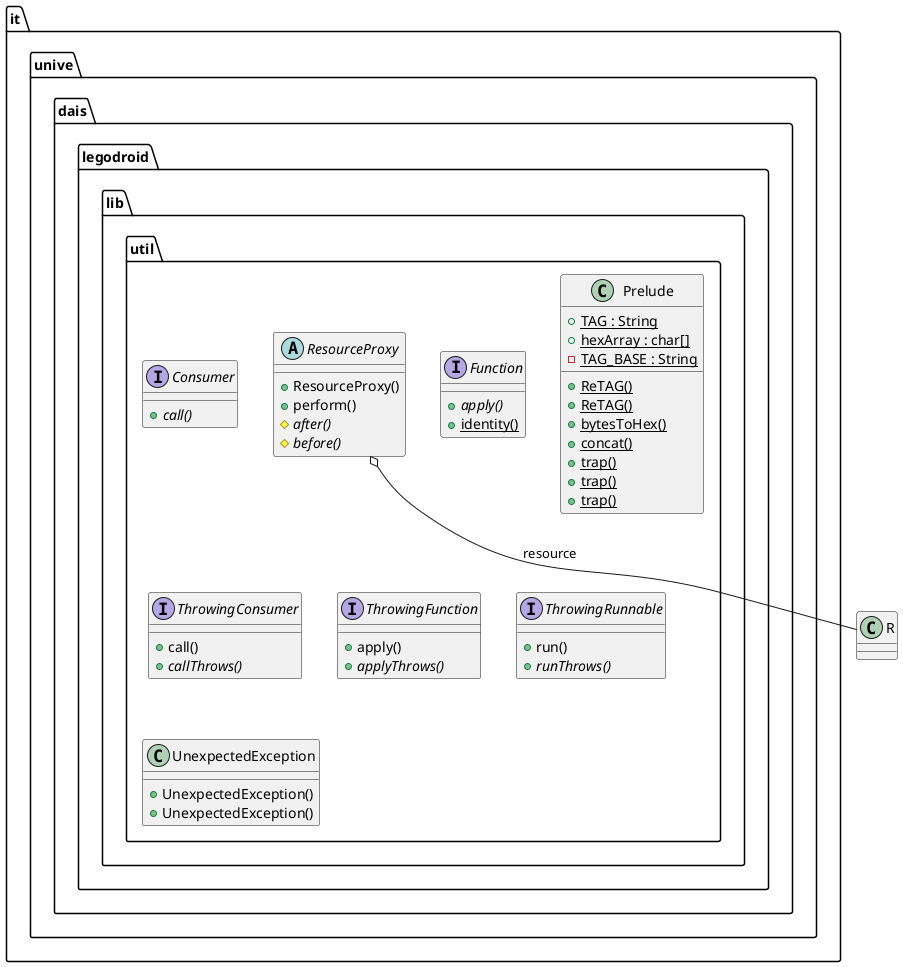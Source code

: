 @startuml

'title __UTIL's Class Diagram__\n

  namespace it.unive.dais.legodroid {
    namespace lib {
      namespace util {
        interface it.unive.dais.legodroid.lib.util.Consumer {
            {abstract} + call()
        }
      }
    }
  }
  

  namespace it.unive.dais.legodroid {
    namespace lib {
      namespace util {
        interface it.unive.dais.legodroid.lib.util.Function {
            {abstract} + apply()
            {static} + identity()
        }
      }
    }
  }
  

  namespace it.unive.dais.legodroid {
    namespace lib {
      namespace util {
        class it.unive.dais.legodroid.lib.util.Prelude {
            {static} + TAG : String
            {static} + hexArray : char[]
            {static} - TAG_BASE : String
            {static} + ReTAG()
            {static} + ReTAG()
            {static} + bytesToHex()
            {static} + concat()
            {static} + trap()
            {static} + trap()
            {static} + trap()
        }
      }
    }
  }
  

  namespace it.unive.dais.legodroid {
    namespace lib {
      namespace util {
        abstract class it.unive.dais.legodroid.lib.util.ResourceProxy {
            + ResourceProxy()
            + perform()
            {abstract} # after()
            {abstract} # before()
        }
      }
    }
  }
  

  namespace it.unive.dais.legodroid {
    namespace lib {
      namespace util {
        interface it.unive.dais.legodroid.lib.util.ThrowingConsumer {
            + call()
            {abstract} + callThrows()
        }
      }
    }
  }
  

  namespace it.unive.dais.legodroid {
    namespace lib {
      namespace util {
        interface it.unive.dais.legodroid.lib.util.ThrowingFunction {
            + apply()
            {abstract} + applyThrows()
        }
      }
    }
  }
  

  namespace it.unive.dais.legodroid {
    namespace lib {
      namespace util {
        interface it.unive.dais.legodroid.lib.util.ThrowingRunnable {
            + run()
            {abstract} + runThrows()
        }
      }
    }
  }
  

  namespace it.unive.dais.legodroid {
    namespace lib {
      namespace util {
        class it.unive.dais.legodroid.lib.util.UnexpectedException {
            + UnexpectedException()
            + UnexpectedException()
        }
      }
    }
  }
  

  it.unive.dais.legodroid.lib.util.ResourceProxy o-- R : resource


@enduml

